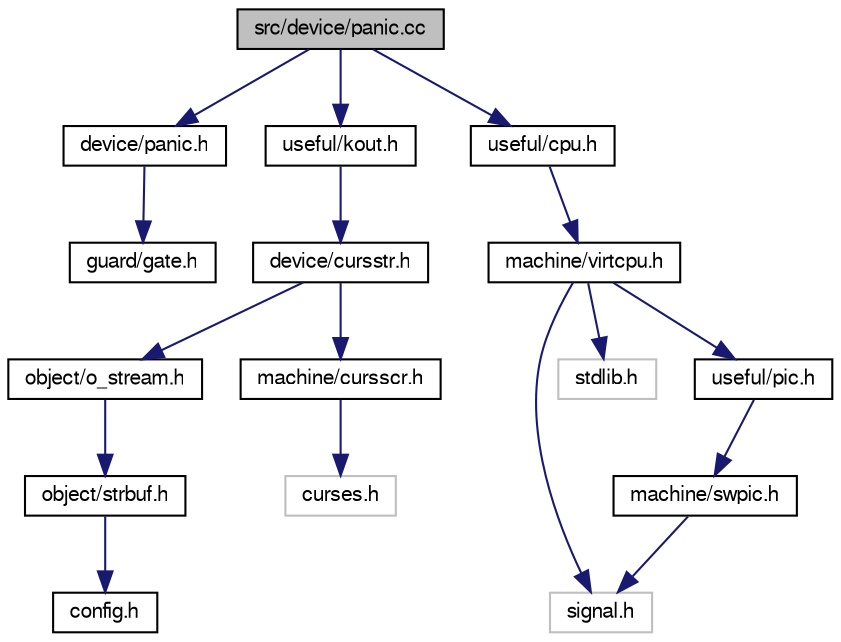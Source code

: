 digraph "src/device/panic.cc"
{
  bgcolor="transparent";
  edge [fontname="FreeSans",fontsize="10",labelfontname="FreeSans",labelfontsize="10"];
  node [fontname="FreeSans",fontsize="10",shape=record];
  Node1 [label="src/device/panic.cc",height=0.2,width=0.4,color="black", fillcolor="grey75", style="filled" fontcolor="black"];
  Node1 -> Node2 [color="midnightblue",fontsize="10",style="solid",fontname="FreeSans"];
  Node2 [label="device/panic.h",height=0.2,width=0.4,color="black",URL="$device_2panic_8h.html"];
  Node2 -> Node3 [color="midnightblue",fontsize="10",style="solid",fontname="FreeSans"];
  Node3 [label="guard/gate.h",height=0.2,width=0.4,color="black",URL="$gate_8h.html"];
  Node1 -> Node4 [color="midnightblue",fontsize="10",style="solid",fontname="FreeSans"];
  Node4 [label="useful/kout.h",height=0.2,width=0.4,color="black",URL="$kout_8h.html",tooltip="help include file for use of global declared variable kout, declared in main.cc "];
  Node4 -> Node5 [color="midnightblue",fontsize="10",style="solid",fontname="FreeSans"];
  Node5 [label="device/cursstr.h",height=0.2,width=0.4,color="black",URL="$cursstr_8h.html"];
  Node5 -> Node6 [color="midnightblue",fontsize="10",style="solid",fontname="FreeSans"];
  Node6 [label="object/o_stream.h",height=0.2,width=0.4,color="black",URL="$o__stream_8h.html"];
  Node6 -> Node7 [color="midnightblue",fontsize="10",style="solid",fontname="FreeSans"];
  Node7 [label="object/strbuf.h",height=0.2,width=0.4,color="black",URL="$strbuf_8h.html"];
  Node7 -> Node8 [color="midnightblue",fontsize="10",style="solid",fontname="FreeSans"];
  Node8 [label="config.h",height=0.2,width=0.4,color="black",URL="$config_8h.html"];
  Node5 -> Node9 [color="midnightblue",fontsize="10",style="solid",fontname="FreeSans"];
  Node9 [label="machine/cursscr.h",height=0.2,width=0.4,color="black",URL="$cursscr_8h.html"];
  Node9 -> Node10 [color="midnightblue",fontsize="10",style="solid",fontname="FreeSans"];
  Node10 [label="curses.h",height=0.2,width=0.4,color="grey75"];
  Node1 -> Node11 [color="midnightblue",fontsize="10",style="solid",fontname="FreeSans"];
  Node11 [label="useful/cpu.h",height=0.2,width=0.4,color="black",URL="$cpu_8h.html",tooltip="help include file for use of global declared variable cpu, declared in main.cc "];
  Node11 -> Node12 [color="midnightblue",fontsize="10",style="solid",fontname="FreeSans"];
  Node12 [label="machine/virtcpu.h",height=0.2,width=0.4,color="black",URL="$virtcpu_8h.html"];
  Node12 -> Node13 [color="midnightblue",fontsize="10",style="solid",fontname="FreeSans"];
  Node13 [label="signal.h",height=0.2,width=0.4,color="grey75"];
  Node12 -> Node14 [color="midnightblue",fontsize="10",style="solid",fontname="FreeSans"];
  Node14 [label="stdlib.h",height=0.2,width=0.4,color="grey75"];
  Node12 -> Node15 [color="midnightblue",fontsize="10",style="solid",fontname="FreeSans"];
  Node15 [label="useful/pic.h",height=0.2,width=0.4,color="black",URL="$pic_8h.html"];
  Node15 -> Node16 [color="midnightblue",fontsize="10",style="solid",fontname="FreeSans"];
  Node16 [label="machine/swpic.h",height=0.2,width=0.4,color="black",URL="$swpic_8h.html"];
  Node16 -> Node13 [color="midnightblue",fontsize="10",style="solid",fontname="FreeSans"];
}
